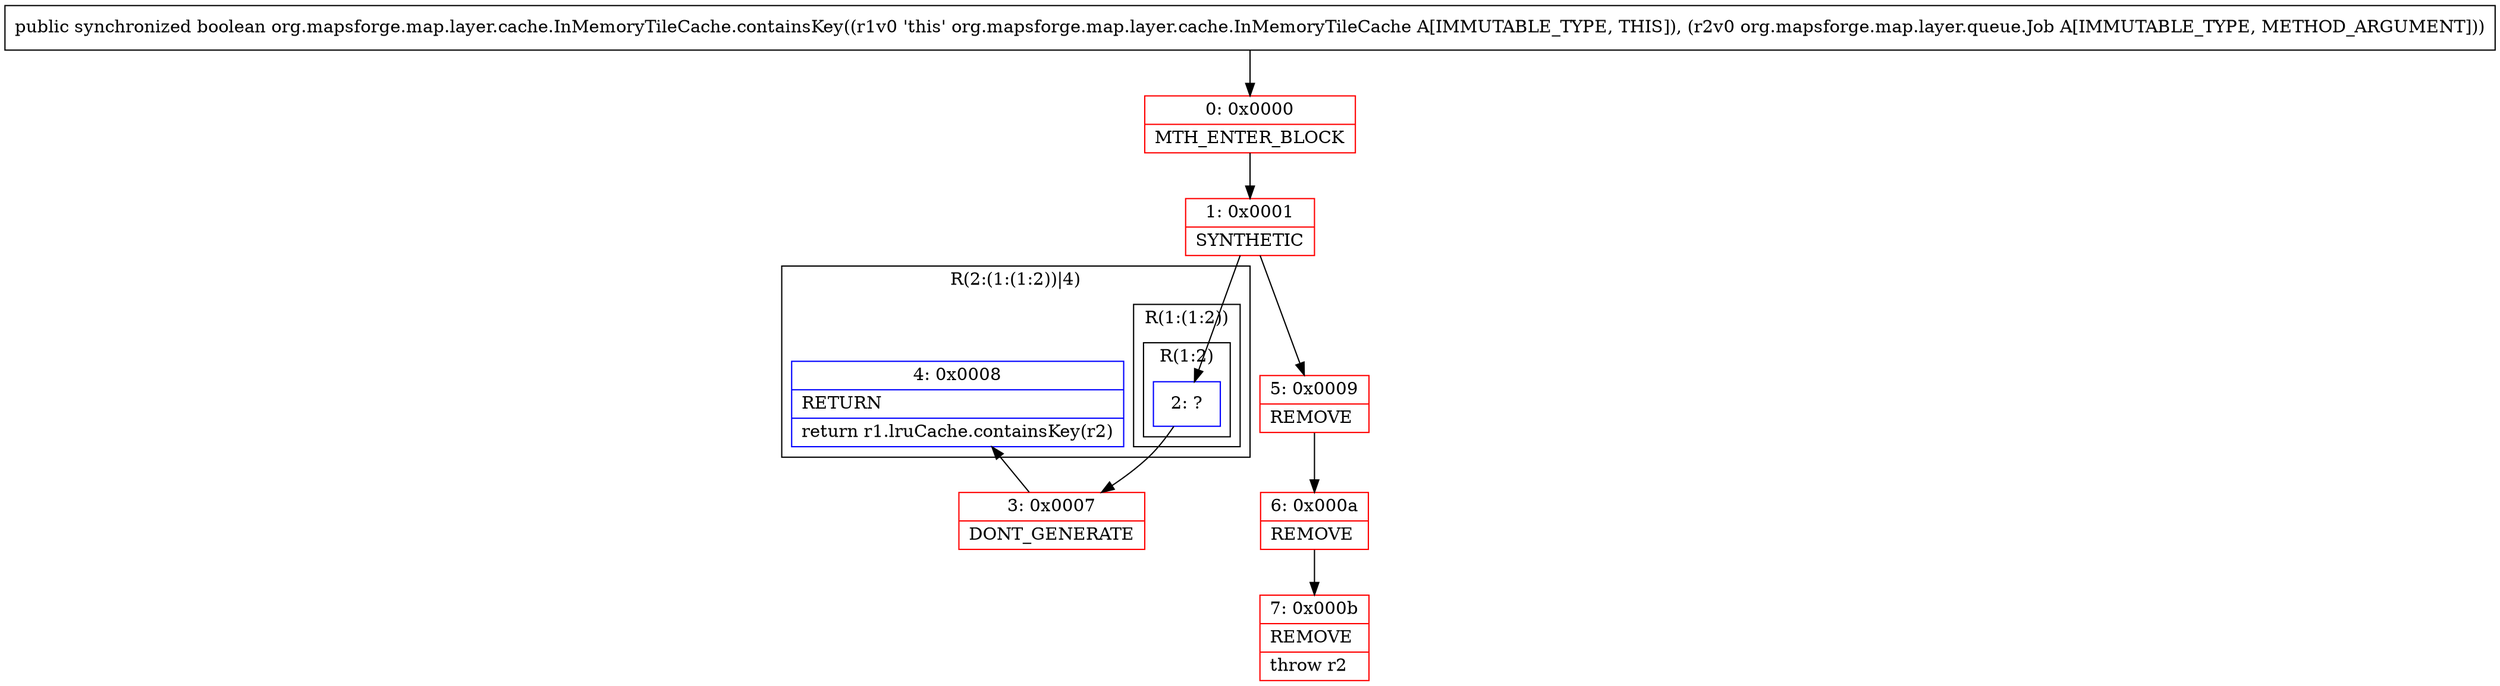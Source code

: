 digraph "CFG fororg.mapsforge.map.layer.cache.InMemoryTileCache.containsKey(Lorg\/mapsforge\/map\/layer\/queue\/Job;)Z" {
subgraph cluster_Region_917127618 {
label = "R(2:(1:(1:2))|4)";
node [shape=record,color=blue];
subgraph cluster_Region_935394828 {
label = "R(1:(1:2))";
node [shape=record,color=blue];
subgraph cluster_Region_1090593818 {
label = "R(1:2)";
node [shape=record,color=blue];
Node_2 [shape=record,label="{2\:\ ?}"];
}
}
Node_4 [shape=record,label="{4\:\ 0x0008|RETURN\l|return r1.lruCache.containsKey(r2)\l}"];
}
Node_0 [shape=record,color=red,label="{0\:\ 0x0000|MTH_ENTER_BLOCK\l}"];
Node_1 [shape=record,color=red,label="{1\:\ 0x0001|SYNTHETIC\l}"];
Node_3 [shape=record,color=red,label="{3\:\ 0x0007|DONT_GENERATE\l}"];
Node_5 [shape=record,color=red,label="{5\:\ 0x0009|REMOVE\l}"];
Node_6 [shape=record,color=red,label="{6\:\ 0x000a|REMOVE\l}"];
Node_7 [shape=record,color=red,label="{7\:\ 0x000b|REMOVE\l|throw r2\l}"];
MethodNode[shape=record,label="{public synchronized boolean org.mapsforge.map.layer.cache.InMemoryTileCache.containsKey((r1v0 'this' org.mapsforge.map.layer.cache.InMemoryTileCache A[IMMUTABLE_TYPE, THIS]), (r2v0 org.mapsforge.map.layer.queue.Job A[IMMUTABLE_TYPE, METHOD_ARGUMENT])) }"];
MethodNode -> Node_0;
Node_2 -> Node_3;
Node_0 -> Node_1;
Node_1 -> Node_2;
Node_1 -> Node_5;
Node_3 -> Node_4;
Node_5 -> Node_6;
Node_6 -> Node_7;
}

